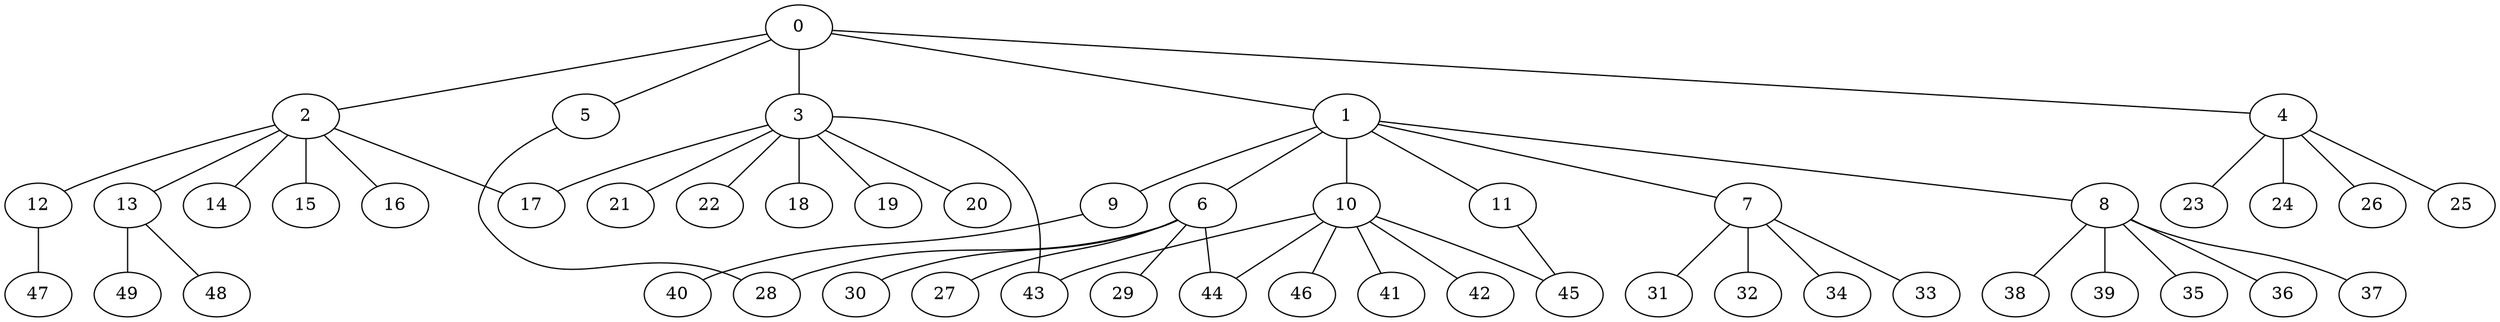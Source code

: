 
graph graphname {
    0 -- 1
0 -- 2
0 -- 3
0 -- 4
0 -- 5
1 -- 6
1 -- 7
1 -- 8
1 -- 9
1 -- 10
1 -- 11
2 -- 12
2 -- 13
2 -- 14
2 -- 15
2 -- 16
2 -- 17
3 -- 17
3 -- 18
3 -- 19
3 -- 20
3 -- 21
3 -- 22
3 -- 43
4 -- 24
4 -- 26
4 -- 25
4 -- 23
5 -- 28
6 -- 27
6 -- 28
6 -- 29
6 -- 30
6 -- 44
7 -- 32
7 -- 34
7 -- 33
7 -- 31
8 -- 35
8 -- 36
8 -- 37
8 -- 38
8 -- 39
9 -- 40
10 -- 41
10 -- 42
10 -- 43
10 -- 44
10 -- 45
10 -- 46
11 -- 45
12 -- 47
13 -- 48
13 -- 49

}
